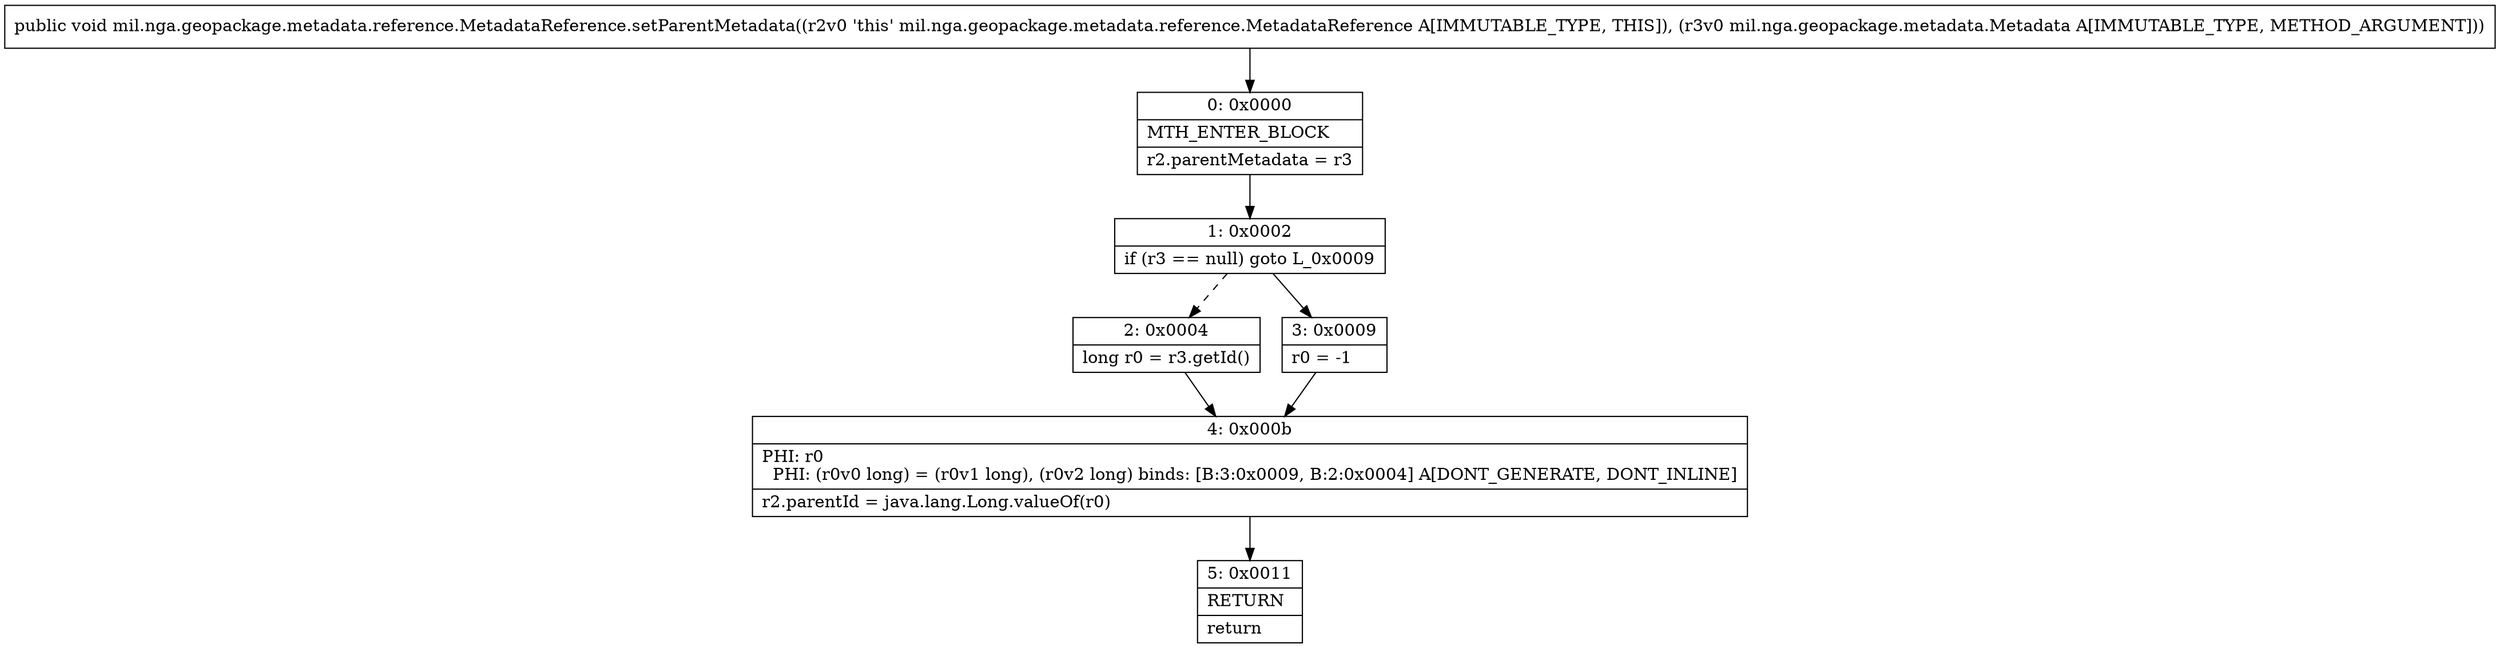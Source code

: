 digraph "CFG formil.nga.geopackage.metadata.reference.MetadataReference.setParentMetadata(Lmil\/nga\/geopackage\/metadata\/Metadata;)V" {
Node_0 [shape=record,label="{0\:\ 0x0000|MTH_ENTER_BLOCK\l|r2.parentMetadata = r3\l}"];
Node_1 [shape=record,label="{1\:\ 0x0002|if (r3 == null) goto L_0x0009\l}"];
Node_2 [shape=record,label="{2\:\ 0x0004|long r0 = r3.getId()\l}"];
Node_3 [shape=record,label="{3\:\ 0x0009|r0 = \-1\l}"];
Node_4 [shape=record,label="{4\:\ 0x000b|PHI: r0 \l  PHI: (r0v0 long) = (r0v1 long), (r0v2 long) binds: [B:3:0x0009, B:2:0x0004] A[DONT_GENERATE, DONT_INLINE]\l|r2.parentId = java.lang.Long.valueOf(r0)\l}"];
Node_5 [shape=record,label="{5\:\ 0x0011|RETURN\l|return\l}"];
MethodNode[shape=record,label="{public void mil.nga.geopackage.metadata.reference.MetadataReference.setParentMetadata((r2v0 'this' mil.nga.geopackage.metadata.reference.MetadataReference A[IMMUTABLE_TYPE, THIS]), (r3v0 mil.nga.geopackage.metadata.Metadata A[IMMUTABLE_TYPE, METHOD_ARGUMENT])) }"];
MethodNode -> Node_0;
Node_0 -> Node_1;
Node_1 -> Node_2[style=dashed];
Node_1 -> Node_3;
Node_2 -> Node_4;
Node_3 -> Node_4;
Node_4 -> Node_5;
}

